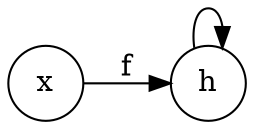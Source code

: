 digraph rnn {
        rankdir=LR;
        h [shape=circle]
        x [shape=circle]
        h -> h
        x -> h[label="f"]       
    }